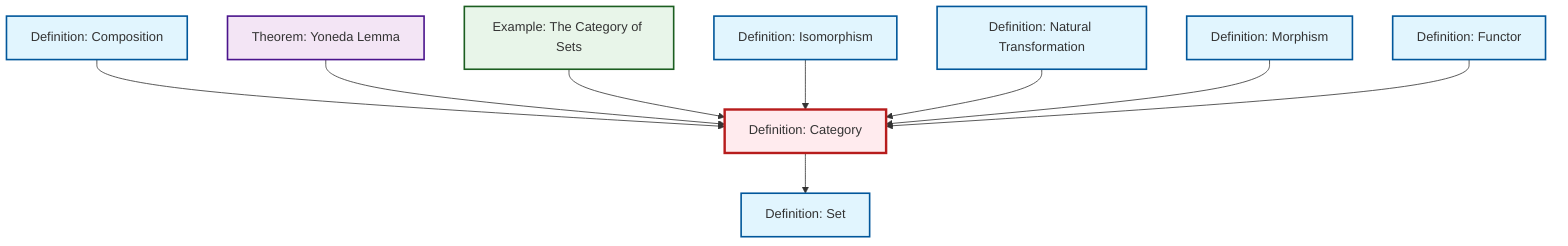 graph TD
    classDef definition fill:#e1f5fe,stroke:#01579b,stroke-width:2px
    classDef theorem fill:#f3e5f5,stroke:#4a148c,stroke-width:2px
    classDef axiom fill:#fff3e0,stroke:#e65100,stroke-width:2px
    classDef example fill:#e8f5e9,stroke:#1b5e20,stroke-width:2px
    classDef current fill:#ffebee,stroke:#b71c1c,stroke-width:3px
    def-morphism["Definition: Morphism"]:::definition
    def-functor["Definition: Functor"]:::definition
    def-isomorphism["Definition: Isomorphism"]:::definition
    def-set["Definition: Set"]:::definition
    ex-set-category["Example: The Category of Sets"]:::example
    def-composition["Definition: Composition"]:::definition
    def-category["Definition: Category"]:::definition
    def-natural-transformation["Definition: Natural Transformation"]:::definition
    thm-yoneda["Theorem: Yoneda Lemma"]:::theorem
    def-composition --> def-category
    thm-yoneda --> def-category
    ex-set-category --> def-category
    def-isomorphism --> def-category
    def-category --> def-set
    def-natural-transformation --> def-category
    def-morphism --> def-category
    def-functor --> def-category
    class def-category current